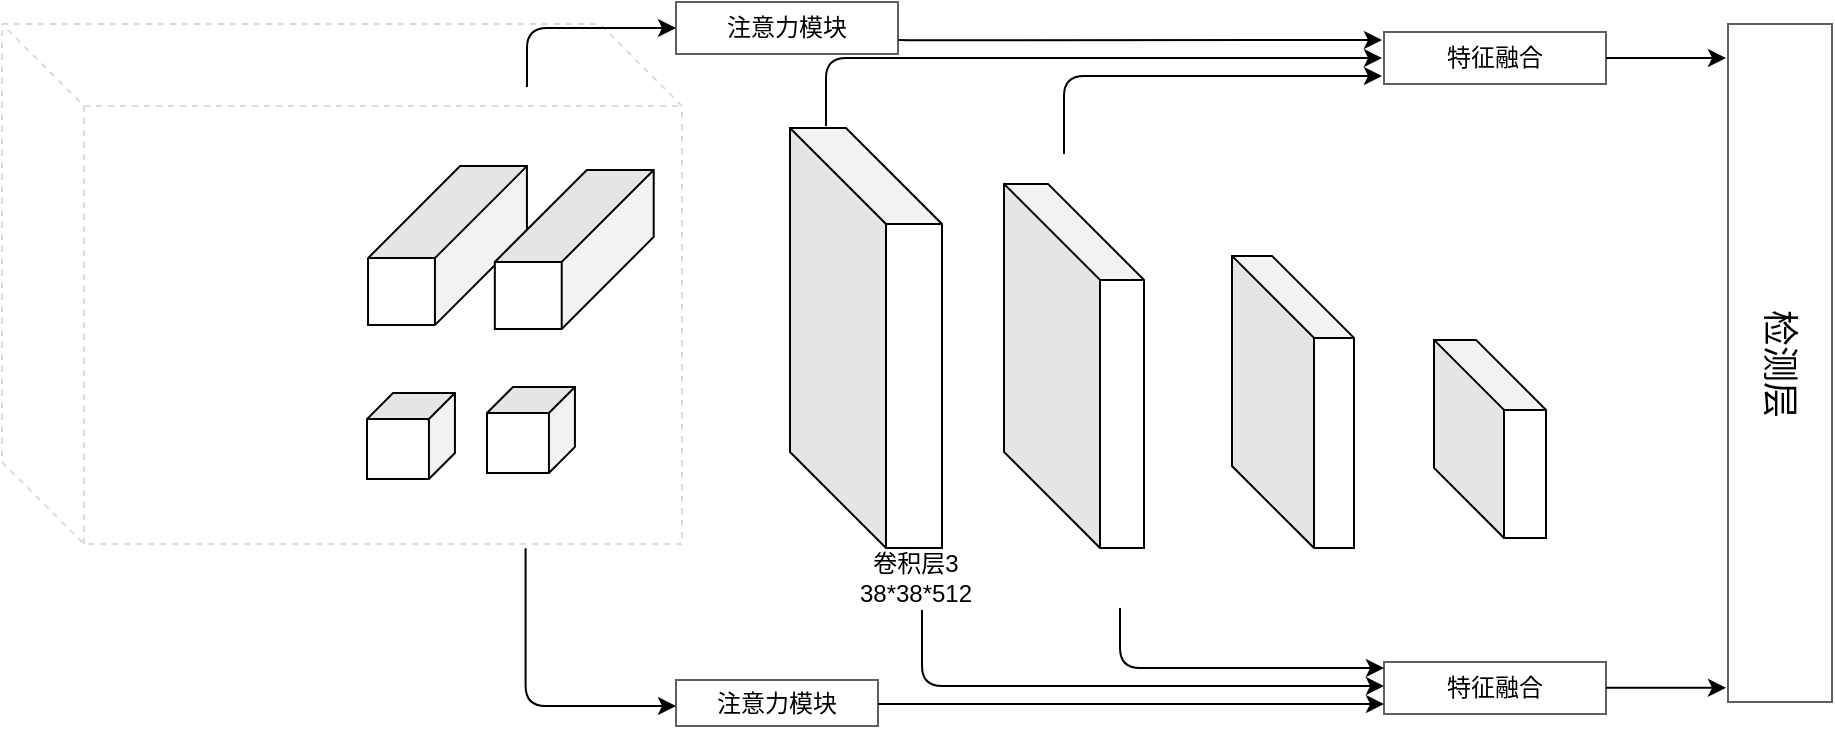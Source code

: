 <mxfile version="14.9.8" type="github">
  <diagram id="B3ldLibSKhbJkDmWhpoI" name="第 1 页">
    <mxGraphModel dx="3675" dy="741" grid="0" gridSize="10" guides="1" tooltips="1" connect="1" arrows="1" fold="1" page="1" pageScale="1" pageWidth="1169" pageHeight="827" math="0" shadow="0">
      <root>
        <mxCell id="0" />
        <mxCell id="1" parent="0" />
        <mxCell id="vAc2I8jKLy1ohs5-Qj62-7" value="" style="shape=cube;whiteSpace=wrap;html=1;boundedLbl=1;backgroundOutline=1;darkOpacity=0.00;darkOpacity2=0.0;dashed=1;shadow=0;sketch=0;opacity=70;size=41;strokeWidth=1;fillColor=none;strokeColor=#CCCCCC;" vertex="1" parent="1">
          <mxGeometry x="-2207" y="266" width="340" height="260" as="geometry" />
        </mxCell>
        <mxCell id="vAc2I8jKLy1ohs5-Qj62-1" value="" style="shape=cube;whiteSpace=wrap;html=1;boundedLbl=1;backgroundOutline=1;darkOpacity=0.05;darkOpacity2=0.1;rotation=0;size=48;" vertex="1" parent="1">
          <mxGeometry x="-1813" y="318.0" width="76" height="210.03" as="geometry" />
        </mxCell>
        <mxCell id="vAc2I8jKLy1ohs5-Qj62-3" value="" style="shape=cube;whiteSpace=wrap;html=1;boundedLbl=1;backgroundOutline=1;darkOpacity=0.05;darkOpacity2=0.1;rotation=90;size=46;" vertex="1" parent="1">
          <mxGeometry x="-2024" y="337.08" width="79.49" height="79.44" as="geometry" />
        </mxCell>
        <mxCell id="vAc2I8jKLy1ohs5-Qj62-4" value="" style="shape=cube;whiteSpace=wrap;html=1;boundedLbl=1;backgroundOutline=1;darkOpacity=0.05;darkOpacity2=0.1;rotation=90;size=13;" vertex="1" parent="1">
          <mxGeometry x="-2024" y="450.03" width="42.97" height="43.97" as="geometry" />
        </mxCell>
        <mxCell id="vAc2I8jKLy1ohs5-Qj62-5" value="" style="shape=cube;whiteSpace=wrap;html=1;boundedLbl=1;backgroundOutline=1;darkOpacity=0.05;darkOpacity2=0.1;rotation=90;size=46;" vertex="1" parent="1">
          <mxGeometry x="-1960.61" y="339" width="79.49" height="79.44" as="geometry" />
        </mxCell>
        <mxCell id="vAc2I8jKLy1ohs5-Qj62-6" value="" style="shape=cube;whiteSpace=wrap;html=1;boundedLbl=1;backgroundOutline=1;darkOpacity=0.05;darkOpacity2=0.1;rotation=90;size=13;" vertex="1" parent="1">
          <mxGeometry x="-1964.0" y="447" width="42.97" height="43.97" as="geometry" />
        </mxCell>
        <mxCell id="vAc2I8jKLy1ohs5-Qj62-8" value="" style="shape=cube;whiteSpace=wrap;html=1;boundedLbl=1;backgroundOutline=1;darkOpacity=0.05;darkOpacity2=0.1;rotation=0;size=35;" vertex="1" parent="1">
          <mxGeometry x="-1491" y="423.95" width="56" height="99" as="geometry" />
        </mxCell>
        <mxCell id="vAc2I8jKLy1ohs5-Qj62-9" value="" style="shape=cube;whiteSpace=wrap;html=1;boundedLbl=1;backgroundOutline=1;darkOpacity=0.05;darkOpacity2=0.1;rotation=0;size=48;" vertex="1" parent="1">
          <mxGeometry x="-1706" y="345.94" width="70" height="182" as="geometry" />
        </mxCell>
        <mxCell id="vAc2I8jKLy1ohs5-Qj62-10" value="" style="shape=cube;whiteSpace=wrap;html=1;boundedLbl=1;backgroundOutline=1;darkOpacity=0.05;darkOpacity2=0.1;rotation=0;size=41;" vertex="1" parent="1">
          <mxGeometry x="-1592" y="381.95" width="61" height="146.08" as="geometry" />
        </mxCell>
        <mxCell id="vAc2I8jKLy1ohs5-Qj62-11" value="&lt;font style=&quot;font-size: 18px&quot; face=&quot;Times New Roman&quot;&gt;检测层&lt;/font&gt;" style="rounded=0;whiteSpace=wrap;html=1;shadow=0;sketch=0;strokeWidth=1;fillColor=none;gradientColor=none;opacity=70;rotation=90;strokeColor=#1A1A1A;" vertex="1" parent="1">
          <mxGeometry x="-1487.5" y="409.5" width="339" height="52" as="geometry" />
        </mxCell>
        <mxCell id="vAc2I8jKLy1ohs5-Qj62-16" value="" style="edgeStyle=segmentEdgeStyle;endArrow=classic;html=1;" edge="1" parent="1">
          <mxGeometry width="50" height="50" relative="1" as="geometry">
            <mxPoint x="-1747" y="559" as="sourcePoint" />
            <mxPoint x="-1516" y="597" as="targetPoint" />
            <Array as="points">
              <mxPoint x="-1747" y="597" />
            </Array>
          </mxGeometry>
        </mxCell>
        <mxCell id="vAc2I8jKLy1ohs5-Qj62-18" value="注意力模块" style="rounded=0;whiteSpace=wrap;html=1;shadow=0;sketch=0;strokeWidth=1;fillColor=none;gradientColor=none;opacity=70;strokeColor=#1A1A1A;" vertex="1" parent="1">
          <mxGeometry x="-1870" y="594" width="101" height="23" as="geometry" />
        </mxCell>
        <mxCell id="vAc2I8jKLy1ohs5-Qj62-20" value="特征融合" style="rounded=0;whiteSpace=wrap;html=1;shadow=0;sketch=0;strokeWidth=1;fillColor=none;gradientColor=none;opacity=70;strokeColor=#1A1A1A;" vertex="1" parent="1">
          <mxGeometry x="-1516" y="585" width="111" height="26" as="geometry" />
        </mxCell>
        <mxCell id="vAc2I8jKLy1ohs5-Qj62-21" value="" style="edgeStyle=segmentEdgeStyle;endArrow=classic;html=1;" edge="1" parent="1">
          <mxGeometry width="50" height="50" relative="1" as="geometry">
            <mxPoint x="-1648" y="558" as="sourcePoint" />
            <mxPoint x="-1516" y="588" as="targetPoint" />
            <Array as="points">
              <mxPoint x="-1648" y="588" />
            </Array>
          </mxGeometry>
        </mxCell>
        <mxCell id="vAc2I8jKLy1ohs5-Qj62-22" value="" style="edgeStyle=segmentEdgeStyle;endArrow=classic;html=1;" edge="1" parent="1">
          <mxGeometry width="50" height="50" relative="1" as="geometry">
            <mxPoint x="-1769" y="606" as="sourcePoint" />
            <mxPoint x="-1516" y="606" as="targetPoint" />
            <Array as="points">
              <mxPoint x="-1747" y="606" />
            </Array>
          </mxGeometry>
        </mxCell>
        <mxCell id="vAc2I8jKLy1ohs5-Qj62-24" value="" style="endArrow=classic;html=1;" edge="1" parent="1">
          <mxGeometry width="50" height="50" relative="1" as="geometry">
            <mxPoint x="-1405" y="597.92" as="sourcePoint" />
            <mxPoint x="-1345" y="597.92" as="targetPoint" />
          </mxGeometry>
        </mxCell>
        <mxCell id="vAc2I8jKLy1ohs5-Qj62-25" value="特征融合" style="rounded=0;whiteSpace=wrap;html=1;shadow=0;sketch=0;strokeWidth=1;fillColor=none;gradientColor=none;opacity=70;strokeColor=#1A1A1A;" vertex="1" parent="1">
          <mxGeometry x="-1516" y="270" width="111" height="26" as="geometry" />
        </mxCell>
        <mxCell id="vAc2I8jKLy1ohs5-Qj62-26" value="注意力模块" style="rounded=0;whiteSpace=wrap;html=1;shadow=0;sketch=0;strokeWidth=1;fillColor=none;gradientColor=none;opacity=70;strokeColor=#1A1A1A;" vertex="1" parent="1">
          <mxGeometry x="-1870" y="255" width="111" height="26" as="geometry" />
        </mxCell>
        <mxCell id="vAc2I8jKLy1ohs5-Qj62-28" value="" style="endArrow=classic;html=1;" edge="1" parent="1">
          <mxGeometry width="50" height="50" relative="1" as="geometry">
            <mxPoint x="-1405" y="283.0" as="sourcePoint" />
            <mxPoint x="-1345" y="283.0" as="targetPoint" />
          </mxGeometry>
        </mxCell>
        <mxCell id="vAc2I8jKLy1ohs5-Qj62-29" value="" style="edgeStyle=segmentEdgeStyle;endArrow=classic;html=1;" edge="1" parent="1">
          <mxGeometry width="50" height="50" relative="1" as="geometry">
            <mxPoint x="-1795" y="317" as="sourcePoint" />
            <mxPoint x="-1517" y="283" as="targetPoint" />
            <Array as="points">
              <mxPoint x="-1795" y="283" />
            </Array>
          </mxGeometry>
        </mxCell>
        <mxCell id="vAc2I8jKLy1ohs5-Qj62-30" value="" style="edgeStyle=segmentEdgeStyle;endArrow=classic;html=1;" edge="1" parent="1">
          <mxGeometry width="50" height="50" relative="1" as="geometry">
            <mxPoint x="-1676" y="331" as="sourcePoint" />
            <mxPoint x="-1517" y="292" as="targetPoint" />
            <Array as="points">
              <mxPoint x="-1676" y="292" />
            </Array>
          </mxGeometry>
        </mxCell>
        <mxCell id="vAc2I8jKLy1ohs5-Qj62-33" value="卷积层3&lt;br&gt;38*38*512" style="text;html=1;strokeColor=none;fillColor=none;align=center;verticalAlign=middle;whiteSpace=wrap;rounded=0;shadow=0;sketch=0;opacity=70;" vertex="1" parent="1">
          <mxGeometry x="-1770" y="533" width="40" height="20" as="geometry" />
        </mxCell>
        <mxCell id="vAc2I8jKLy1ohs5-Qj62-36" value="" style="edgeStyle=segmentEdgeStyle;endArrow=classic;html=1;exitX=1.003;exitY=0.733;exitDx=0;exitDy=0;exitPerimeter=0;" edge="1" parent="1" source="vAc2I8jKLy1ohs5-Qj62-26">
          <mxGeometry width="50" height="50" relative="1" as="geometry">
            <mxPoint x="-1770" y="274" as="sourcePoint" />
            <mxPoint x="-1517" y="274" as="targetPoint" />
            <Array as="points">
              <mxPoint x="-1748" y="274" />
            </Array>
          </mxGeometry>
        </mxCell>
        <mxCell id="vAc2I8jKLy1ohs5-Qj62-37" value="" style="edgeStyle=segmentEdgeStyle;endArrow=classic;html=1;exitX=0.77;exitY=1.008;exitDx=0;exitDy=0;exitPerimeter=0;" edge="1" parent="1" source="vAc2I8jKLy1ohs5-Qj62-7">
          <mxGeometry width="50" height="50" relative="1" as="geometry">
            <mxPoint x="-1946" y="577" as="sourcePoint" />
            <mxPoint x="-1870" y="607" as="targetPoint" />
            <Array as="points">
              <mxPoint x="-1945" y="607" />
            </Array>
          </mxGeometry>
        </mxCell>
        <mxCell id="vAc2I8jKLy1ohs5-Qj62-38" value="" style="edgeStyle=segmentEdgeStyle;endArrow=classic;html=1;entryX=0;entryY=0.5;entryDx=0;entryDy=0;" edge="1" parent="1" target="vAc2I8jKLy1ohs5-Qj62-26">
          <mxGeometry width="50" height="50" relative="1" as="geometry">
            <mxPoint x="-1944.51" y="297.5" as="sourcePoint" />
            <mxPoint x="-1785.51" y="268.5" as="targetPoint" />
            <Array as="points">
              <mxPoint x="-1945" y="268" />
            </Array>
          </mxGeometry>
        </mxCell>
      </root>
    </mxGraphModel>
  </diagram>
</mxfile>
